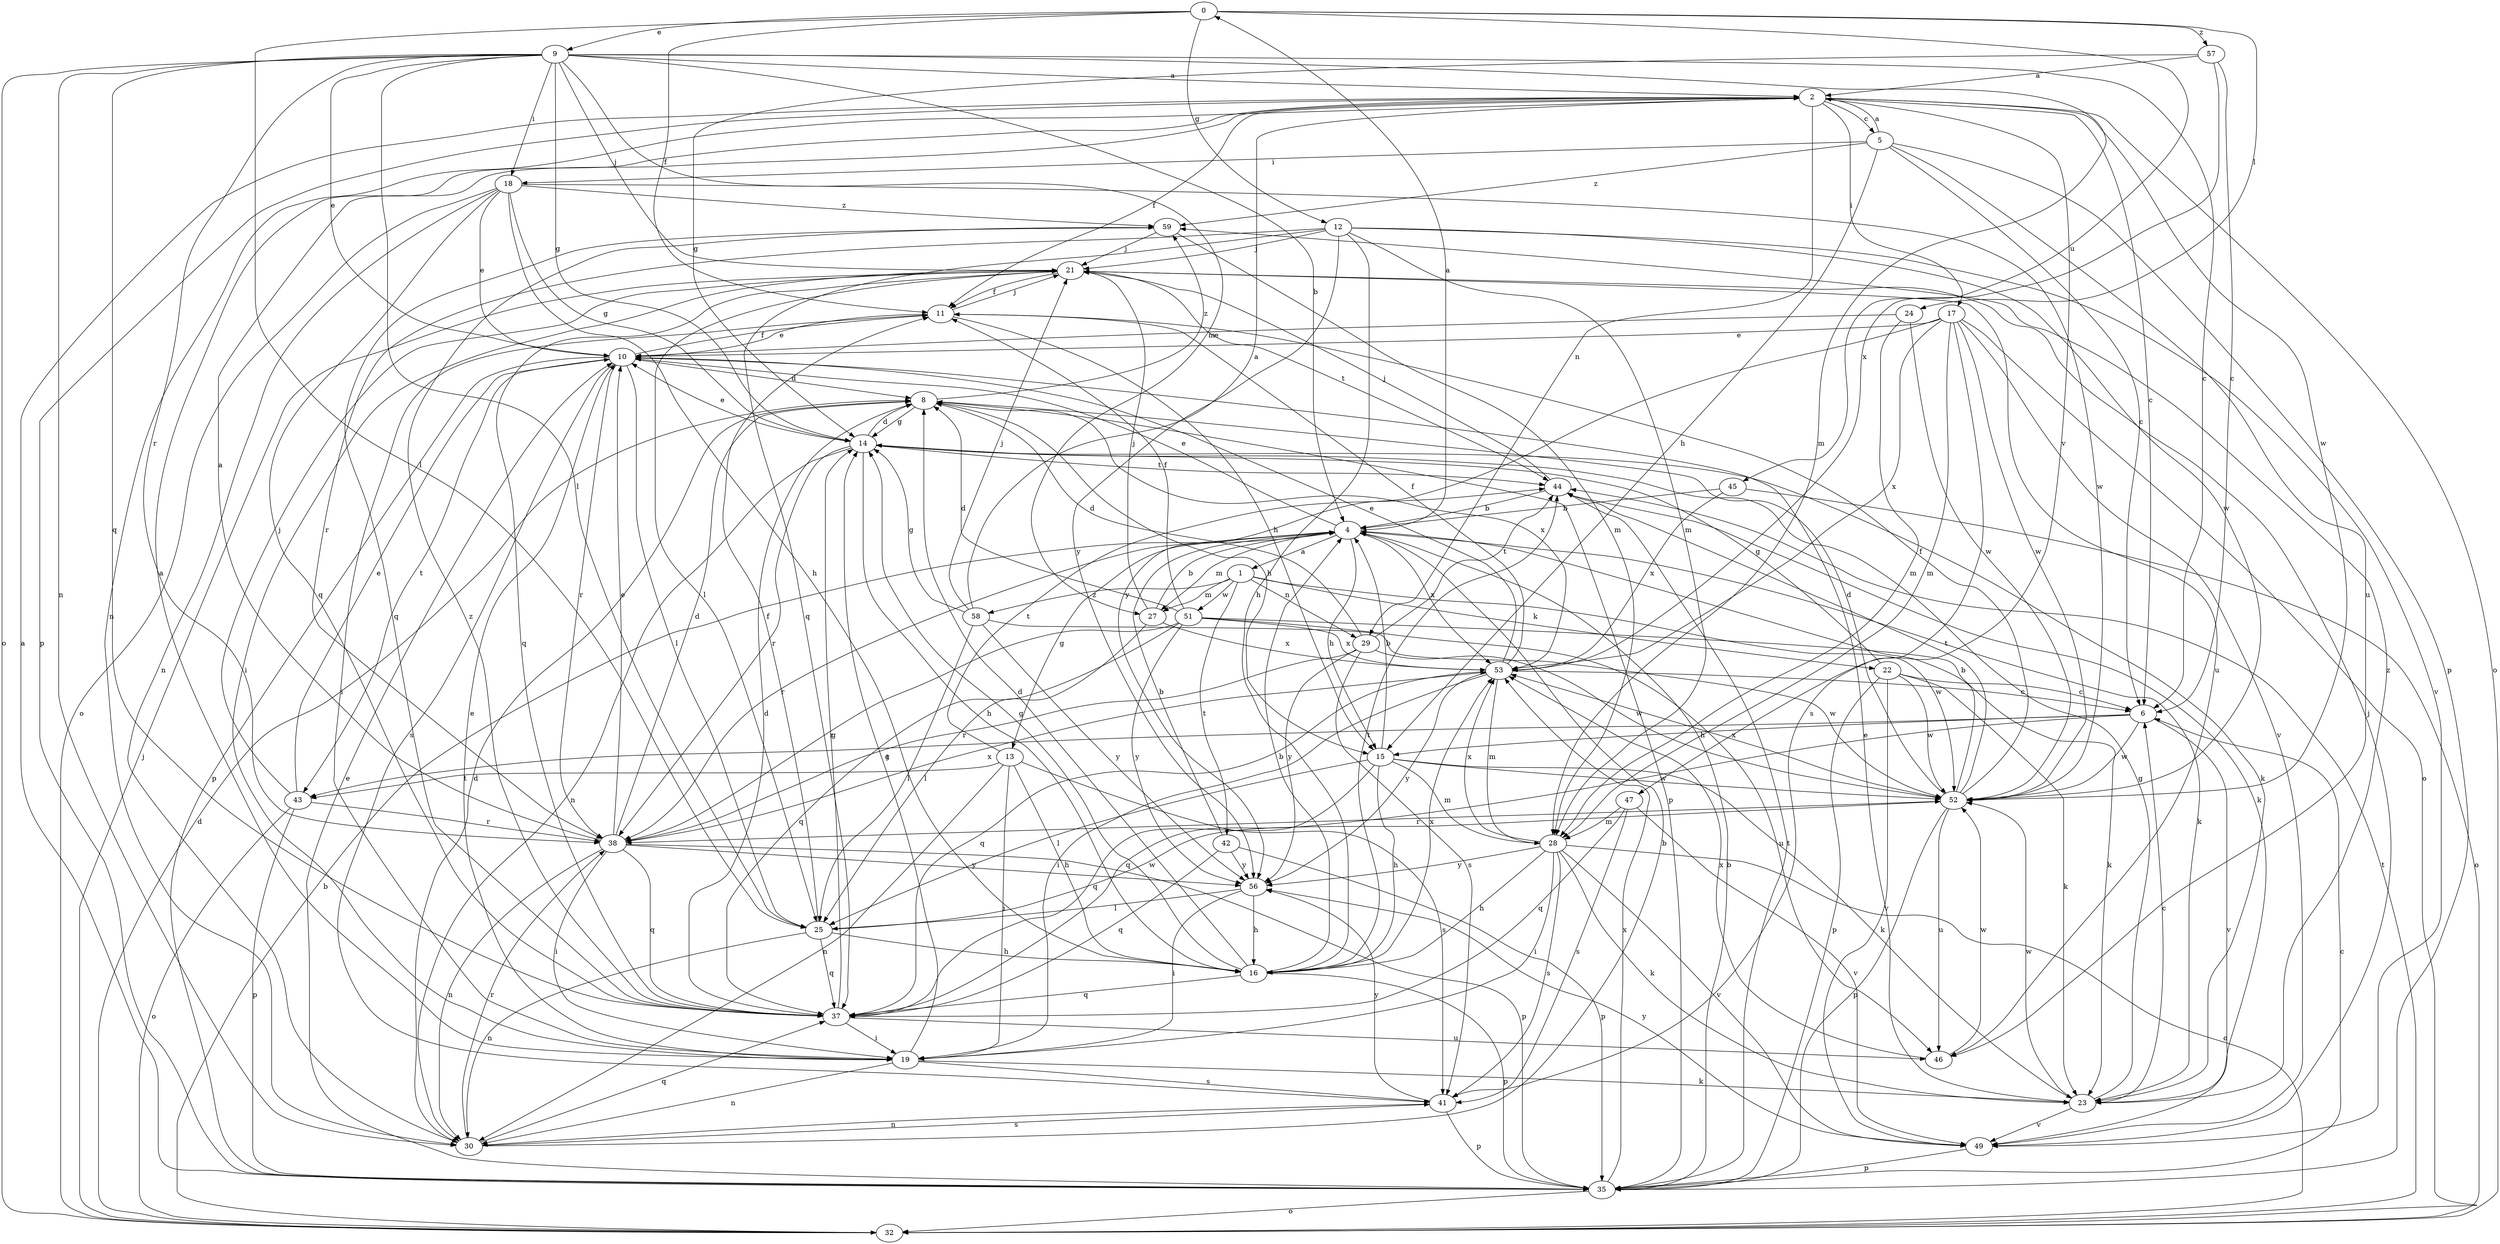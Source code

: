 strict digraph  {
0;
1;
2;
4;
5;
6;
8;
9;
10;
11;
12;
13;
14;
15;
16;
17;
18;
19;
21;
22;
23;
24;
25;
27;
28;
29;
30;
32;
35;
37;
38;
41;
42;
43;
44;
45;
46;
47;
49;
51;
52;
53;
56;
57;
58;
59;
0 -> 9  [label=e];
0 -> 11  [label=f];
0 -> 12  [label=g];
0 -> 24  [label=l];
0 -> 25  [label=l];
0 -> 45  [label=u];
0 -> 57  [label=z];
1 -> 22  [label=k];
1 -> 27  [label=m];
1 -> 29  [label=n];
1 -> 42  [label=t];
1 -> 51  [label=w];
1 -> 52  [label=w];
1 -> 58  [label=z];
2 -> 5  [label=c];
2 -> 6  [label=c];
2 -> 11  [label=f];
2 -> 17  [label=i];
2 -> 29  [label=n];
2 -> 30  [label=n];
2 -> 32  [label=o];
2 -> 35  [label=p];
2 -> 47  [label=v];
2 -> 52  [label=w];
4 -> 0  [label=a];
4 -> 1  [label=a];
4 -> 10  [label=e];
4 -> 13  [label=g];
4 -> 15  [label=h];
4 -> 23  [label=k];
4 -> 27  [label=m];
4 -> 38  [label=r];
4 -> 53  [label=x];
5 -> 2  [label=a];
5 -> 6  [label=c];
5 -> 15  [label=h];
5 -> 18  [label=i];
5 -> 35  [label=p];
5 -> 46  [label=u];
5 -> 59  [label=z];
6 -> 15  [label=h];
6 -> 37  [label=q];
6 -> 43  [label=t];
6 -> 49  [label=v];
6 -> 52  [label=w];
8 -> 14  [label=g];
8 -> 15  [label=h];
8 -> 35  [label=p];
8 -> 53  [label=x];
8 -> 59  [label=z];
9 -> 2  [label=a];
9 -> 4  [label=b];
9 -> 6  [label=c];
9 -> 10  [label=e];
9 -> 14  [label=g];
9 -> 18  [label=i];
9 -> 21  [label=j];
9 -> 25  [label=l];
9 -> 27  [label=m];
9 -> 28  [label=m];
9 -> 30  [label=n];
9 -> 32  [label=o];
9 -> 37  [label=q];
9 -> 38  [label=r];
10 -> 8  [label=d];
10 -> 11  [label=f];
10 -> 25  [label=l];
10 -> 35  [label=p];
10 -> 38  [label=r];
10 -> 41  [label=s];
10 -> 43  [label=t];
11 -> 10  [label=e];
11 -> 15  [label=h];
11 -> 19  [label=i];
11 -> 21  [label=j];
12 -> 16  [label=h];
12 -> 21  [label=j];
12 -> 28  [label=m];
12 -> 37  [label=q];
12 -> 38  [label=r];
12 -> 49  [label=v];
12 -> 52  [label=w];
12 -> 56  [label=y];
13 -> 16  [label=h];
13 -> 19  [label=i];
13 -> 30  [label=n];
13 -> 41  [label=s];
13 -> 43  [label=t];
13 -> 44  [label=t];
14 -> 8  [label=d];
14 -> 10  [label=e];
14 -> 16  [label=h];
14 -> 23  [label=k];
14 -> 30  [label=n];
14 -> 38  [label=r];
14 -> 44  [label=t];
15 -> 4  [label=b];
15 -> 16  [label=h];
15 -> 23  [label=k];
15 -> 25  [label=l];
15 -> 28  [label=m];
15 -> 37  [label=q];
15 -> 52  [label=w];
16 -> 4  [label=b];
16 -> 8  [label=d];
16 -> 14  [label=g];
16 -> 35  [label=p];
16 -> 37  [label=q];
16 -> 44  [label=t];
16 -> 53  [label=x];
17 -> 10  [label=e];
17 -> 28  [label=m];
17 -> 32  [label=o];
17 -> 41  [label=s];
17 -> 49  [label=v];
17 -> 52  [label=w];
17 -> 53  [label=x];
17 -> 56  [label=y];
18 -> 10  [label=e];
18 -> 14  [label=g];
18 -> 16  [label=h];
18 -> 30  [label=n];
18 -> 32  [label=o];
18 -> 37  [label=q];
18 -> 52  [label=w];
18 -> 59  [label=z];
19 -> 2  [label=a];
19 -> 10  [label=e];
19 -> 14  [label=g];
19 -> 23  [label=k];
19 -> 30  [label=n];
19 -> 41  [label=s];
21 -> 11  [label=f];
21 -> 19  [label=i];
21 -> 25  [label=l];
21 -> 37  [label=q];
21 -> 44  [label=t];
21 -> 46  [label=u];
22 -> 6  [label=c];
22 -> 14  [label=g];
22 -> 23  [label=k];
22 -> 35  [label=p];
22 -> 49  [label=v];
22 -> 52  [label=w];
23 -> 6  [label=c];
23 -> 10  [label=e];
23 -> 14  [label=g];
23 -> 49  [label=v];
23 -> 52  [label=w];
23 -> 59  [label=z];
24 -> 10  [label=e];
24 -> 28  [label=m];
24 -> 52  [label=w];
25 -> 11  [label=f];
25 -> 16  [label=h];
25 -> 30  [label=n];
25 -> 37  [label=q];
25 -> 52  [label=w];
27 -> 4  [label=b];
27 -> 21  [label=j];
27 -> 25  [label=l];
27 -> 53  [label=x];
28 -> 16  [label=h];
28 -> 19  [label=i];
28 -> 23  [label=k];
28 -> 32  [label=o];
28 -> 41  [label=s];
28 -> 49  [label=v];
28 -> 53  [label=x];
28 -> 56  [label=y];
29 -> 8  [label=d];
29 -> 38  [label=r];
29 -> 41  [label=s];
29 -> 44  [label=t];
29 -> 52  [label=w];
29 -> 56  [label=y];
30 -> 4  [label=b];
30 -> 8  [label=d];
30 -> 37  [label=q];
30 -> 38  [label=r];
30 -> 41  [label=s];
32 -> 4  [label=b];
32 -> 8  [label=d];
32 -> 21  [label=j];
32 -> 44  [label=t];
35 -> 2  [label=a];
35 -> 4  [label=b];
35 -> 6  [label=c];
35 -> 10  [label=e];
35 -> 32  [label=o];
35 -> 44  [label=t];
35 -> 53  [label=x];
37 -> 8  [label=d];
37 -> 14  [label=g];
37 -> 19  [label=i];
37 -> 46  [label=u];
37 -> 59  [label=z];
38 -> 2  [label=a];
38 -> 8  [label=d];
38 -> 10  [label=e];
38 -> 19  [label=i];
38 -> 30  [label=n];
38 -> 35  [label=p];
38 -> 37  [label=q];
38 -> 53  [label=x];
38 -> 56  [label=y];
41 -> 30  [label=n];
41 -> 35  [label=p];
41 -> 56  [label=y];
42 -> 4  [label=b];
42 -> 35  [label=p];
42 -> 37  [label=q];
42 -> 56  [label=y];
43 -> 10  [label=e];
43 -> 21  [label=j];
43 -> 32  [label=o];
43 -> 35  [label=p];
43 -> 38  [label=r];
44 -> 4  [label=b];
44 -> 21  [label=j];
44 -> 23  [label=k];
45 -> 4  [label=b];
45 -> 32  [label=o];
45 -> 53  [label=x];
46 -> 52  [label=w];
46 -> 53  [label=x];
47 -> 28  [label=m];
47 -> 37  [label=q];
47 -> 41  [label=s];
47 -> 49  [label=v];
49 -> 21  [label=j];
49 -> 35  [label=p];
49 -> 56  [label=y];
51 -> 8  [label=d];
51 -> 11  [label=f];
51 -> 23  [label=k];
51 -> 37  [label=q];
51 -> 38  [label=r];
51 -> 46  [label=u];
51 -> 53  [label=x];
51 -> 56  [label=y];
52 -> 4  [label=b];
52 -> 8  [label=d];
52 -> 11  [label=f];
52 -> 35  [label=p];
52 -> 38  [label=r];
52 -> 44  [label=t];
52 -> 46  [label=u];
52 -> 53  [label=x];
53 -> 6  [label=c];
53 -> 10  [label=e];
53 -> 11  [label=f];
53 -> 19  [label=i];
53 -> 28  [label=m];
53 -> 37  [label=q];
53 -> 56  [label=y];
56 -> 16  [label=h];
56 -> 19  [label=i];
56 -> 25  [label=l];
57 -> 2  [label=a];
57 -> 6  [label=c];
57 -> 14  [label=g];
57 -> 53  [label=x];
58 -> 2  [label=a];
58 -> 14  [label=g];
58 -> 21  [label=j];
58 -> 25  [label=l];
58 -> 52  [label=w];
58 -> 56  [label=y];
59 -> 21  [label=j];
59 -> 28  [label=m];
59 -> 37  [label=q];
}
